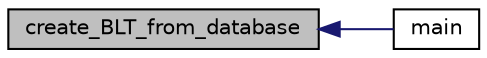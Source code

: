 digraph "create_BLT_from_database"
{
  edge [fontname="Helvetica",fontsize="10",labelfontname="Helvetica",labelfontsize="10"];
  node [fontname="Helvetica",fontsize="10",shape=record];
  rankdir="LR";
  Node2819 [label="create_BLT_from_database",height=0.2,width=0.4,color="black", fillcolor="grey75", style="filled", fontcolor="black"];
  Node2819 -> Node2820 [dir="back",color="midnightblue",fontsize="10",style="solid",fontname="Helvetica"];
  Node2820 [label="main",height=0.2,width=0.4,color="black", fillcolor="white", style="filled",URL="$d4/d6e/make__something_8_c.html#a217dbf8b442f20279ea00b898af96f52"];
}
